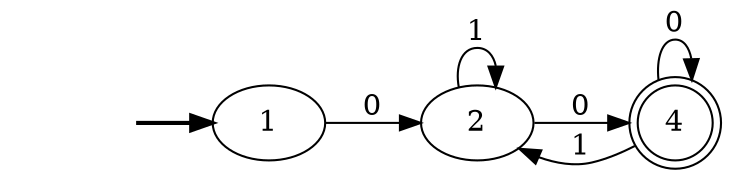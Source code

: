 digraph "AFD_DIRECT#7PreLabB" {
	graph [rankdir=LR]
	fake [style=invisible]
	fake -> 1 [style=bold]
	1 [root=true]
	2
	1 -> 2 [label=0]
	2
	4 [shape=doublecircle]
	2 -> 4 [label=0]
	2 -> 2 [label=1]
	4 [shape=doublecircle]
	4 -> 4 [label=0]
	4 -> 2 [label=1]
}
